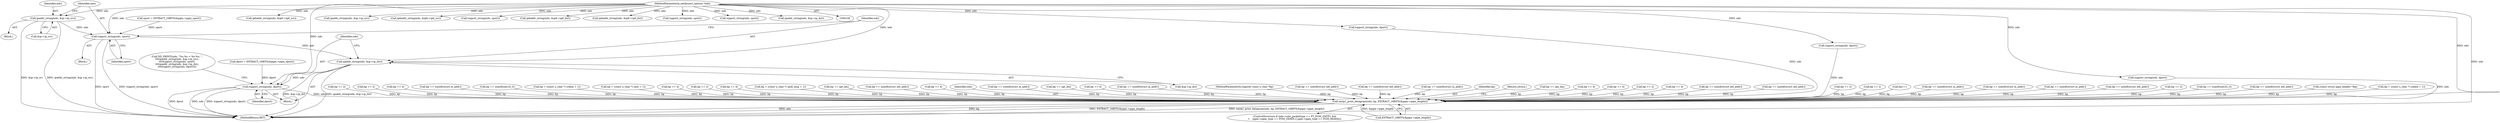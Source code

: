 digraph "0_tcpdump_4601c685e7fd19c3724d5e499c69b8d3ec49933e@pointer" {
"1000282" [label="(Call,ipaddr_string(ndo, &ip->ip_src))"];
"1000107" [label="(MethodParameterIn,netdissect_options *ndo)"];
"1000289" [label="(Call,tcpport_string(ndo, sport))"];
"1000293" [label="(Call,ipaddr_string(ndo, &ip->ip_dst))"];
"1000299" [label="(Call,tcpport_string(ndo, dport))"];
"1001997" [label="(Call,zmtp1_print_datagram(ndo, bp, EXTRACT_16BITS(&pgm->pgm_length)))"];
"1001218" [label="(Call,bp += 4)"];
"1000203" [label="(Call,sport = EXTRACT_16BITS(&pgm->pgm_sport))"];
"1001998" [label="(Identifier,ndo)"];
"1000284" [label="(Call,&ip->ip_src)"];
"1001186" [label="(Call,bp += 4)"];
"1001979" [label="(ControlStructure,if (ndo->ndo_packettype == PT_PGM_ZMTP1 &&\n\t    (pgm->pgm_type == PGM_ODATA || pgm->pgm_type == PGM_RDATA)))"];
"1000169" [label="(Call,ip6addr_string(ndo, &ip6->ip6_src))"];
"1000496" [label="(Call,bp = (const u_char *) (poll_msg + 1))"];
"1001665" [label="(Call,bp += opt_len)"];
"1001802" [label="(Call,bp += sizeof(struct in6_addr))"];
"1000292" [label="(Block,)"];
"1000283" [label="(Identifier,ndo)"];
"1000264" [label="(Call,tcpport_string(ndo, dport))"];
"1000418" [label="(Call,bp += sizeof(struct in_addr))"];
"1001575" [label="(Call,bp += opt_len)"];
"1000190" [label="(Call,ipaddr_string(ndo, &ip->ip_src))"];
"1000281" [label="(Block,)"];
"1000313" [label="(Call,tcpport_string(ndo, dport))"];
"1000210" [label="(Call,dport = EXTRACT_16BITS(&pgm->pgm_dport))"];
"1001459" [label="(Call,bp += 4)"];
"1000300" [label="(Identifier,ndo)"];
"1000233" [label="(Call,ip6addr_string(ndo, &ip6->ip6_src))"];
"1000291" [label="(Identifier,sport)"];
"1001377" [label="(Call,bp += sizeof(struct in_addr))"];
"1000108" [label="(MethodParameterIn,register const u_char *bp)"];
"1002019" [label="(MethodReturn,RET)"];
"1000434" [label="(Call,bp += sizeof(struct in6_addr))"];
"1000240" [label="(Call,tcpport_string(ndo, sport))"];
"1001416" [label="(Call,bp += sizeof(struct in6_addr))"];
"1000175" [label="(Call,ip6addr_string(ndo, &ip6->ip6_dst))"];
"1000545" [label="(Call,bp += sizeof(struct in_addr))"];
"1001999" [label="(Identifier,bp)"];
"1002005" [label="(Return,return;)"];
"1000250" [label="(Call,tcpport_string(ndo, dport))"];
"1000244" [label="(Call,ip6addr_string(ndo, &ip6->ip6_dst))"];
"1001961" [label="(Call,bp += opt_len)"];
"1001494" [label="(Call,bp += 4)"];
"1001529" [label="(Call,bp += 4)"];
"1001091" [label="(Call,bp += 2)"];
"1001260" [label="(Call,bp += 4)"];
"1000561" [label="(Call,bp += sizeof(struct in6_addr))"];
"1000301" [label="(Identifier,dport)"];
"1000765" [label="(Call,bp += sizeof(struct in6_addr))"];
"1001623" [label="(Call,bp += 2)"];
"1000282" [label="(Call,ipaddr_string(ndo, &ip->ip_src))"];
"1001152" [label="(Call,bp += 2)"];
"1000294" [label="(Identifier,ndo)"];
"1001024" [label="(Call,bp++)"];
"1000749" [label="(Call,bp += sizeof(struct in_addr))"];
"1001890" [label="(Call,bp += sizeof(struct in_addr))"];
"1000293" [label="(Call,ipaddr_string(ndo, &ip->ip_dst))"];
"1001997" [label="(Call,zmtp1_print_datagram(ndo, bp, EXTRACT_16BITS(&pgm->pgm_length)))"];
"1000288" [label="(Block,)"];
"1001763" [label="(Call,bp += sizeof(struct in_addr))"];
"1000810" [label="(Call,bp += sizeof(struct in6_addr))"];
"1001557" [label="(Call,bp += 2)"];
"1000107" [label="(MethodParameterIn,netdissect_options *ndo)"];
"1000310" [label="(Call,tcpport_string(ndo, sport))"];
"1002000" [label="(Call,EXTRACT_16BITS(&pgm->pgm_length))"];
"1000604" [label="(Call,bp += sizeof(uint32_t))"];
"1001929" [label="(Call,bp += sizeof(struct in6_addr))"];
"1000128" [label="(Call,(const struct pgm_header *)bp)"];
"1000662" [label="(Call,bp = (const u_char *) (odata + 1))"];
"1001649" [label="(Call,bp += 2)"];
"1001597" [label="(Call,bp += 2)"];
"1000261" [label="(Call,tcpport_string(ndo, sport))"];
"1001134" [label="(Call,bp += 4)"];
"1000794" [label="(Call,bp += sizeof(struct in_addr))"];
"1000978" [label="(Call,bp += sizeof(uint16_t))"];
"1000289" [label="(Call,tcpport_string(ndo, sport))"];
"1000699" [label="(Call,bp = (const u_char *) (rdata + 1))"];
"1000881" [label="(Call,bp = (const u_char *) (ack + 1))"];
"1000276" [label="(Call,ND_PRINT((ndo, \"%s.%s > %s.%s: \",\n\t\t\t\tipaddr_string(ndo, &ip->ip_src),\n\t\t\t\ttcpport_string(ndo, sport),\n\t\t\t\tipaddr_string(ndo, &ip->ip_dst),\n\t\t\t\ttcpport_string(ndo, dport))))"];
"1001304" [label="(Call,bp += 4)"];
"1000299" [label="(Call,tcpport_string(ndo, dport))"];
"1001687" [label="(Call,bp += 2)"];
"1000295" [label="(Call,&ip->ip_dst)"];
"1000290" [label="(Identifier,ndo)"];
"1000196" [label="(Call,ipaddr_string(ndo, &ip->ip_dst))"];
"1000282" -> "1000281"  [label="AST: "];
"1000282" -> "1000284"  [label="CFG: "];
"1000283" -> "1000282"  [label="AST: "];
"1000284" -> "1000282"  [label="AST: "];
"1000290" -> "1000282"  [label="CFG: "];
"1000282" -> "1002019"  [label="DDG: ipaddr_string(ndo, &ip->ip_src)"];
"1000282" -> "1002019"  [label="DDG: &ip->ip_src"];
"1000107" -> "1000282"  [label="DDG: ndo"];
"1000282" -> "1000289"  [label="DDG: ndo"];
"1000107" -> "1000106"  [label="AST: "];
"1000107" -> "1002019"  [label="DDG: ndo"];
"1000107" -> "1000169"  [label="DDG: ndo"];
"1000107" -> "1000175"  [label="DDG: ndo"];
"1000107" -> "1000190"  [label="DDG: ndo"];
"1000107" -> "1000196"  [label="DDG: ndo"];
"1000107" -> "1000233"  [label="DDG: ndo"];
"1000107" -> "1000240"  [label="DDG: ndo"];
"1000107" -> "1000244"  [label="DDG: ndo"];
"1000107" -> "1000250"  [label="DDG: ndo"];
"1000107" -> "1000261"  [label="DDG: ndo"];
"1000107" -> "1000264"  [label="DDG: ndo"];
"1000107" -> "1000289"  [label="DDG: ndo"];
"1000107" -> "1000293"  [label="DDG: ndo"];
"1000107" -> "1000299"  [label="DDG: ndo"];
"1000107" -> "1000310"  [label="DDG: ndo"];
"1000107" -> "1000313"  [label="DDG: ndo"];
"1000107" -> "1001997"  [label="DDG: ndo"];
"1000289" -> "1000288"  [label="AST: "];
"1000289" -> "1000291"  [label="CFG: "];
"1000290" -> "1000289"  [label="AST: "];
"1000291" -> "1000289"  [label="AST: "];
"1000294" -> "1000289"  [label="CFG: "];
"1000289" -> "1002019"  [label="DDG: sport"];
"1000289" -> "1002019"  [label="DDG: tcpport_string(ndo, sport)"];
"1000203" -> "1000289"  [label="DDG: sport"];
"1000289" -> "1000293"  [label="DDG: ndo"];
"1000293" -> "1000292"  [label="AST: "];
"1000293" -> "1000295"  [label="CFG: "];
"1000294" -> "1000293"  [label="AST: "];
"1000295" -> "1000293"  [label="AST: "];
"1000300" -> "1000293"  [label="CFG: "];
"1000293" -> "1002019"  [label="DDG: ipaddr_string(ndo, &ip->ip_dst)"];
"1000293" -> "1002019"  [label="DDG: &ip->ip_dst"];
"1000293" -> "1000299"  [label="DDG: ndo"];
"1000299" -> "1000292"  [label="AST: "];
"1000299" -> "1000301"  [label="CFG: "];
"1000300" -> "1000299"  [label="AST: "];
"1000301" -> "1000299"  [label="AST: "];
"1000276" -> "1000299"  [label="CFG: "];
"1000299" -> "1002019"  [label="DDG: tcpport_string(ndo, dport)"];
"1000299" -> "1002019"  [label="DDG: dport"];
"1000299" -> "1002019"  [label="DDG: ndo"];
"1000210" -> "1000299"  [label="DDG: dport"];
"1000299" -> "1001997"  [label="DDG: ndo"];
"1001997" -> "1001979"  [label="AST: "];
"1001997" -> "1002000"  [label="CFG: "];
"1001998" -> "1001997"  [label="AST: "];
"1001999" -> "1001997"  [label="AST: "];
"1002000" -> "1001997"  [label="AST: "];
"1002005" -> "1001997"  [label="CFG: "];
"1001997" -> "1002019"  [label="DDG: ndo"];
"1001997" -> "1002019"  [label="DDG: bp"];
"1001997" -> "1002019"  [label="DDG: EXTRACT_16BITS(&pgm->pgm_length)"];
"1001997" -> "1002019"  [label="DDG: zmtp1_print_datagram(ndo, bp, EXTRACT_16BITS(&pgm->pgm_length))"];
"1000250" -> "1001997"  [label="DDG: ndo"];
"1000264" -> "1001997"  [label="DDG: ndo"];
"1000313" -> "1001997"  [label="DDG: ndo"];
"1001557" -> "1001997"  [label="DDG: bp"];
"1001529" -> "1001997"  [label="DDG: bp"];
"1001929" -> "1001997"  [label="DDG: bp"];
"1001763" -> "1001997"  [label="DDG: bp"];
"1001665" -> "1001997"  [label="DDG: bp"];
"1001802" -> "1001997"  [label="DDG: bp"];
"1001218" -> "1001997"  [label="DDG: bp"];
"1000604" -> "1001997"  [label="DDG: bp"];
"1001304" -> "1001997"  [label="DDG: bp"];
"1000418" -> "1001997"  [label="DDG: bp"];
"1001024" -> "1001997"  [label="DDG: bp"];
"1001186" -> "1001997"  [label="DDG: bp"];
"1000128" -> "1001997"  [label="DDG: bp"];
"1000699" -> "1001997"  [label="DDG: bp"];
"1001961" -> "1001997"  [label="DDG: bp"];
"1001459" -> "1001997"  [label="DDG: bp"];
"1000662" -> "1001997"  [label="DDG: bp"];
"1000561" -> "1001997"  [label="DDG: bp"];
"1001687" -> "1001997"  [label="DDG: bp"];
"1001134" -> "1001997"  [label="DDG: bp"];
"1001416" -> "1001997"  [label="DDG: bp"];
"1000978" -> "1001997"  [label="DDG: bp"];
"1001494" -> "1001997"  [label="DDG: bp"];
"1001649" -> "1001997"  [label="DDG: bp"];
"1000545" -> "1001997"  [label="DDG: bp"];
"1001597" -> "1001997"  [label="DDG: bp"];
"1000749" -> "1001997"  [label="DDG: bp"];
"1000794" -> "1001997"  [label="DDG: bp"];
"1001575" -> "1001997"  [label="DDG: bp"];
"1001623" -> "1001997"  [label="DDG: bp"];
"1000496" -> "1001997"  [label="DDG: bp"];
"1001890" -> "1001997"  [label="DDG: bp"];
"1000765" -> "1001997"  [label="DDG: bp"];
"1000881" -> "1001997"  [label="DDG: bp"];
"1001152" -> "1001997"  [label="DDG: bp"];
"1000810" -> "1001997"  [label="DDG: bp"];
"1001091" -> "1001997"  [label="DDG: bp"];
"1000434" -> "1001997"  [label="DDG: bp"];
"1001377" -> "1001997"  [label="DDG: bp"];
"1001260" -> "1001997"  [label="DDG: bp"];
"1000108" -> "1001997"  [label="DDG: bp"];
"1002000" -> "1001997"  [label="DDG: &pgm->pgm_length"];
}
